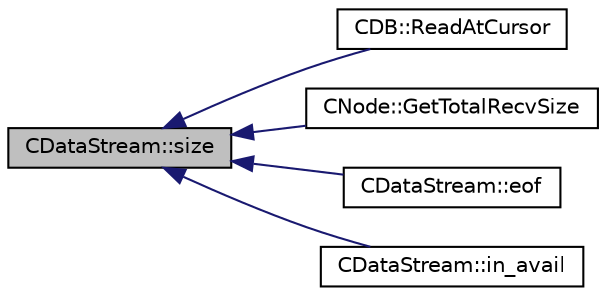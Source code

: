digraph "CDataStream::size"
{
  edge [fontname="Helvetica",fontsize="10",labelfontname="Helvetica",labelfontsize="10"];
  node [fontname="Helvetica",fontsize="10",shape=record];
  rankdir="LR";
  Node215 [label="CDataStream::size",height=0.2,width=0.4,color="black", fillcolor="grey75", style="filled", fontcolor="black"];
  Node215 -> Node216 [dir="back",color="midnightblue",fontsize="10",style="solid",fontname="Helvetica"];
  Node216 [label="CDB::ReadAtCursor",height=0.2,width=0.4,color="black", fillcolor="white", style="filled",URL="$class_c_d_b.html#aa3f7c529fd233c106dca32845b593232"];
  Node215 -> Node217 [dir="back",color="midnightblue",fontsize="10",style="solid",fontname="Helvetica"];
  Node217 [label="CNode::GetTotalRecvSize",height=0.2,width=0.4,color="black", fillcolor="white", style="filled",URL="$class_c_node.html#a2cff79a034258ba032257e993fc42e62"];
  Node215 -> Node218 [dir="back",color="midnightblue",fontsize="10",style="solid",fontname="Helvetica"];
  Node218 [label="CDataStream::eof",height=0.2,width=0.4,color="black", fillcolor="white", style="filled",URL="$class_c_data_stream.html#ac6b34149b7eea928c925100dfe10c087"];
  Node215 -> Node219 [dir="back",color="midnightblue",fontsize="10",style="solid",fontname="Helvetica"];
  Node219 [label="CDataStream::in_avail",height=0.2,width=0.4,color="black", fillcolor="white", style="filled",URL="$class_c_data_stream.html#a0483fe7bccf16aa88bf7272f18a0a7b0"];
}
